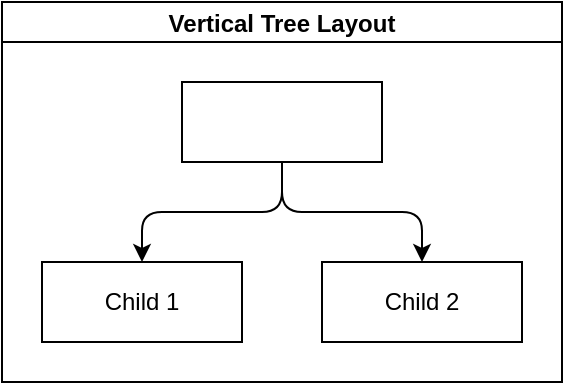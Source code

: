 <mxfile>
    <diagram id="o5QAZNqXidXwr25RWdSg" name="Page-1">
        <mxGraphModel dx="454" dy="307" grid="1" gridSize="10" guides="1" tooltips="1" connect="1" arrows="1" fold="1" page="1" pageScale="1" pageWidth="850" pageHeight="1100" math="0" shadow="0">
            <root>
                <mxCell id="0"/>
                <mxCell id="1" parent="0"/>
                <mxCell id="179" value="Vertical Tree Layout" style="swimlane;startSize=20;horizontal=1;childLayout=treeLayout;horizontalTree=0;resizable=0;containerType=tree;fontSize=12;" vertex="1" parent="1">
                    <mxGeometry x="160" y="170" width="280" height="190" as="geometry"/>
                </mxCell>
                <mxCell id="180" value="" style="whiteSpace=wrap;html=1;" vertex="1" parent="179">
                    <mxGeometry x="90" y="40" width="100" height="40" as="geometry"/>
                </mxCell>
                <mxCell id="181" value="Child 1" style="whiteSpace=wrap;html=1;" vertex="1" parent="179">
                    <mxGeometry x="20" y="130" width="100" height="40" as="geometry"/>
                </mxCell>
                <mxCell id="182" value="" style="edgeStyle=elbowEdgeStyle;elbow=vertical;html=1;rounded=1;curved=0;sourcePerimeterSpacing=0;targetPerimeterSpacing=0;startSize=6;endSize=6;" edge="1" parent="179" source="180" target="181">
                    <mxGeometry relative="1" as="geometry"/>
                </mxCell>
                <mxCell id="183" value="Child 2" style="whiteSpace=wrap;html=1;" vertex="1" parent="179">
                    <mxGeometry x="160" y="130" width="100" height="40" as="geometry"/>
                </mxCell>
                <mxCell id="184" value="" style="edgeStyle=elbowEdgeStyle;elbow=vertical;html=1;rounded=1;curved=0;sourcePerimeterSpacing=0;targetPerimeterSpacing=0;startSize=6;endSize=6;" edge="1" parent="179" source="180" target="183">
                    <mxGeometry relative="1" as="geometry"/>
                </mxCell>
            </root>
        </mxGraphModel>
    </diagram>
</mxfile>